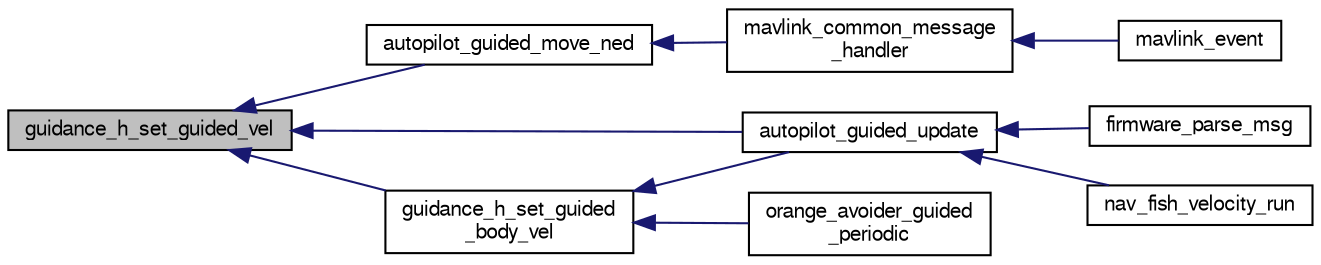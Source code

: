 digraph "guidance_h_set_guided_vel"
{
  edge [fontname="FreeSans",fontsize="10",labelfontname="FreeSans",labelfontsize="10"];
  node [fontname="FreeSans",fontsize="10",shape=record];
  rankdir="LR";
  Node1 [label="guidance_h_set_guided_vel",height=0.2,width=0.4,color="black", fillcolor="grey75", style="filled", fontcolor="black"];
  Node1 -> Node2 [dir="back",color="midnightblue",fontsize="10",style="solid",fontname="FreeSans"];
  Node2 [label="autopilot_guided_move_ned",height=0.2,width=0.4,color="black", fillcolor="white", style="filled",URL="$autopilot__guided_8h.html#a113a26863eee267edc78f72876ec8f69",tooltip="Set velocity and heading setpoints in GUIDED mode. "];
  Node2 -> Node3 [dir="back",color="midnightblue",fontsize="10",style="solid",fontname="FreeSans"];
  Node3 [label="mavlink_common_message\l_handler",height=0.2,width=0.4,color="black", fillcolor="white", style="filled",URL="$mavlink_8c.html#a92b02fdeb899791573ef52506deb653c"];
  Node3 -> Node4 [dir="back",color="midnightblue",fontsize="10",style="solid",fontname="FreeSans"];
  Node4 [label="mavlink_event",height=0.2,width=0.4,color="black", fillcolor="white", style="filled",URL="$mavlink_8h.html#aca06c0aea877a0d9c57a5e16cee711d7",tooltip="Event MAVLink calls. "];
  Node1 -> Node5 [dir="back",color="midnightblue",fontsize="10",style="solid",fontname="FreeSans"];
  Node5 [label="autopilot_guided_update",height=0.2,width=0.4,color="black", fillcolor="white", style="filled",URL="$autopilot__guided_8h.html#a07ce763874e77faf62f5c9506bdad43d",tooltip="Set guided setpoints using flag mask in GUIDED mode. "];
  Node5 -> Node6 [dir="back",color="midnightblue",fontsize="10",style="solid",fontname="FreeSans"];
  Node6 [label="firmware_parse_msg",height=0.2,width=0.4,color="black", fillcolor="white", style="filled",URL="$rotorcraft__datalink_8c.html#a6177292a373940f6e01bc4251374cd2c",tooltip="Firmware specfic msg handler. "];
  Node5 -> Node7 [dir="back",color="midnightblue",fontsize="10",style="solid",fontname="FreeSans"];
  Node7 [label="nav_fish_velocity_run",height=0.2,width=0.4,color="black", fillcolor="white", style="filled",URL="$nav__fish_8h.html#ae25f7a8ee455c00944445f6b12b3a49f",tooltip="nav fish velocity run "];
  Node1 -> Node8 [dir="back",color="midnightblue",fontsize="10",style="solid",fontname="FreeSans"];
  Node8 [label="guidance_h_set_guided\l_body_vel",height=0.2,width=0.4,color="black", fillcolor="white", style="filled",URL="$rotorcraft_2guidance_2guidance__h_8h.html#ae192e6147e70b8acc536020ece52714b",tooltip="Set body relative horizontal velocity setpoint in GUIDED mode. "];
  Node8 -> Node5 [dir="back",color="midnightblue",fontsize="10",style="solid",fontname="FreeSans"];
  Node8 -> Node9 [dir="back",color="midnightblue",fontsize="10",style="solid",fontname="FreeSans"];
  Node9 [label="orange_avoider_guided\l_periodic",height=0.2,width=0.4,color="black", fillcolor="white", style="filled",URL="$orange__avoider__guided_8h.html#a3f1ea4da9ed0b0b23370129310934e54"];
}
